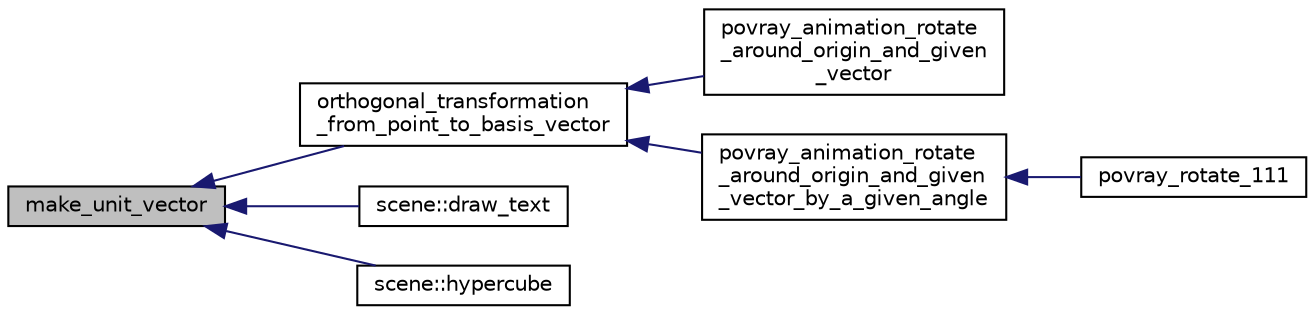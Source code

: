 digraph "make_unit_vector"
{
  edge [fontname="Helvetica",fontsize="10",labelfontname="Helvetica",labelfontsize="10"];
  node [fontname="Helvetica",fontsize="10",shape=record];
  rankdir="LR";
  Node410 [label="make_unit_vector",height=0.2,width=0.4,color="black", fillcolor="grey75", style="filled", fontcolor="black"];
  Node410 -> Node411 [dir="back",color="midnightblue",fontsize="10",style="solid",fontname="Helvetica"];
  Node411 [label="orthogonal_transformation\l_from_point_to_basis_vector",height=0.2,width=0.4,color="black", fillcolor="white", style="filled",URL="$d0/d22/numerics_8_c.html#ab5eb2d6199ca4f75bc7e03f06206f7b0"];
  Node411 -> Node412 [dir="back",color="midnightblue",fontsize="10",style="solid",fontname="Helvetica"];
  Node412 [label="povray_animation_rotate\l_around_origin_and_given\l_vector",height=0.2,width=0.4,color="black", fillcolor="white", style="filled",URL="$d4/d74/util_8_c.html#a53d2d31f5064dd2959cd09f37455b4f3"];
  Node411 -> Node413 [dir="back",color="midnightblue",fontsize="10",style="solid",fontname="Helvetica"];
  Node413 [label="povray_animation_rotate\l_around_origin_and_given\l_vector_by_a_given_angle",height=0.2,width=0.4,color="black", fillcolor="white", style="filled",URL="$d4/d74/util_8_c.html#a2245663061067c9ef37c6f7a726f073f"];
  Node413 -> Node414 [dir="back",color="midnightblue",fontsize="10",style="solid",fontname="Helvetica"];
  Node414 [label="povray_rotate_111",height=0.2,width=0.4,color="black", fillcolor="white", style="filled",URL="$d4/d74/util_8_c.html#a3bba4ee5b9b9b1d17d6a4decac31797e"];
  Node410 -> Node415 [dir="back",color="midnightblue",fontsize="10",style="solid",fontname="Helvetica"];
  Node415 [label="scene::draw_text",height=0.2,width=0.4,color="black", fillcolor="white", style="filled",URL="$df/db1/classscene.html#a293886f37e26c99e4f30c81ff051c9f1"];
  Node410 -> Node416 [dir="back",color="midnightblue",fontsize="10",style="solid",fontname="Helvetica"];
  Node416 [label="scene::hypercube",height=0.2,width=0.4,color="black", fillcolor="white", style="filled",URL="$df/db1/classscene.html#a1200e448c2371ab44c612dcfd34c0eea"];
}
